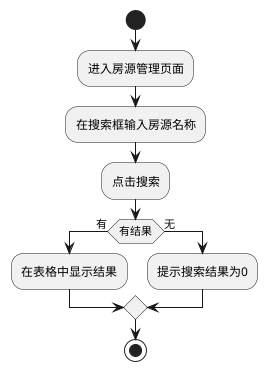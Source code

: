 @startuml


start
:进入房源管理页面;
:在搜索框输入房源名称;
:点击搜索;
if (有结果) then (有)
  :在表格中显示结果;
else (无)
  :提示搜索结果为0;
endif

stop

@enduml
